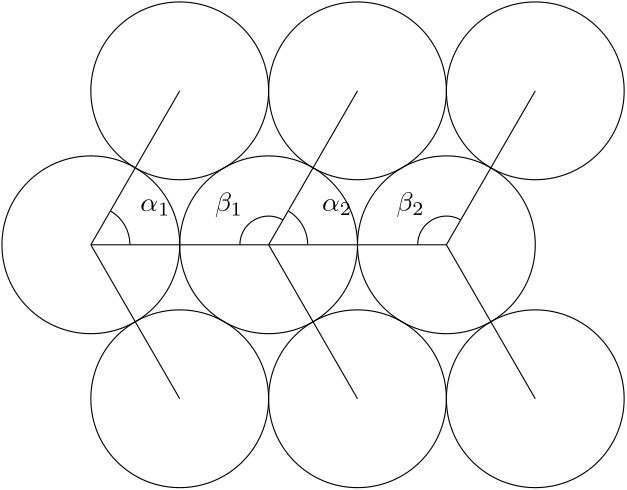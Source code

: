 <?xml version="1.0"?>
<!DOCTYPE ipe SYSTEM "ipe.dtd">
<ipe version="70107" creator="Ipe 7.2.2">
<info created="D:20160515185605" modified="D:20160726201725"/>
<ipestyle name="basic">
<symbol name="arrow/arc(spx)">
<path stroke="sym-stroke" fill="sym-stroke" pen="sym-pen">
0 0 m
-1 0.333 l
-1 -0.333 l
h
</path>
</symbol>
<symbol name="arrow/farc(spx)">
<path stroke="sym-stroke" fill="white" pen="sym-pen">
0 0 m
-1 0.333 l
-1 -0.333 l
h
</path>
</symbol>
<symbol name="arrow/ptarc(spx)">
<path stroke="sym-stroke" fill="sym-stroke" pen="sym-pen">
0 0 m
-1 0.333 l
-0.8 0 l
-1 -0.333 l
h
</path>
</symbol>
<symbol name="arrow/fptarc(spx)">
<path stroke="sym-stroke" fill="white" pen="sym-pen">
0 0 m
-1 0.333 l
-0.8 0 l
-1 -0.333 l
h
</path>
</symbol>
<symbol name="mark/circle(sx)" transformations="translations">
<path fill="sym-stroke">
0.6 0 0 0.6 0 0 e
0.4 0 0 0.4 0 0 e
</path>
</symbol>
<symbol name="mark/disk(sx)" transformations="translations">
<path fill="sym-stroke">
0.6 0 0 0.6 0 0 e
</path>
</symbol>
<symbol name="mark/fdisk(sfx)" transformations="translations">
<group>
<path fill="sym-fill">
0.5 0 0 0.5 0 0 e
</path>
<path fill="sym-stroke" fillrule="eofill">
0.6 0 0 0.6 0 0 e
0.4 0 0 0.4 0 0 e
</path>
</group>
</symbol>
<symbol name="mark/box(sx)" transformations="translations">
<path fill="sym-stroke" fillrule="eofill">
-0.6 -0.6 m
0.6 -0.6 l
0.6 0.6 l
-0.6 0.6 l
h
-0.4 -0.4 m
0.4 -0.4 l
0.4 0.4 l
-0.4 0.4 l
h
</path>
</symbol>
<symbol name="mark/square(sx)" transformations="translations">
<path fill="sym-stroke">
-0.6 -0.6 m
0.6 -0.6 l
0.6 0.6 l
-0.6 0.6 l
h
</path>
</symbol>
<symbol name="mark/fsquare(sfx)" transformations="translations">
<group>
<path fill="sym-fill">
-0.5 -0.5 m
0.5 -0.5 l
0.5 0.5 l
-0.5 0.5 l
h
</path>
<path fill="sym-stroke" fillrule="eofill">
-0.6 -0.6 m
0.6 -0.6 l
0.6 0.6 l
-0.6 0.6 l
h
-0.4 -0.4 m
0.4 -0.4 l
0.4 0.4 l
-0.4 0.4 l
h
</path>
</group>
</symbol>
<symbol name="mark/cross(sx)" transformations="translations">
<group>
<path fill="sym-stroke">
-0.43 -0.57 m
0.57 0.43 l
0.43 0.57 l
-0.57 -0.43 l
h
</path>
<path fill="sym-stroke">
-0.43 0.57 m
0.57 -0.43 l
0.43 -0.57 l
-0.57 0.43 l
h
</path>
</group>
</symbol>
<symbol name="arrow/fnormal(spx)">
<path stroke="sym-stroke" fill="white" pen="sym-pen">
0 0 m
-1 0.333 l
-1 -0.333 l
h
</path>
</symbol>
<symbol name="arrow/pointed(spx)">
<path stroke="sym-stroke" fill="sym-stroke" pen="sym-pen">
0 0 m
-1 0.333 l
-0.8 0 l
-1 -0.333 l
h
</path>
</symbol>
<symbol name="arrow/fpointed(spx)">
<path stroke="sym-stroke" fill="white" pen="sym-pen">
0 0 m
-1 0.333 l
-0.8 0 l
-1 -0.333 l
h
</path>
</symbol>
<symbol name="arrow/linear(spx)">
<path stroke="sym-stroke" pen="sym-pen">
-1 0.333 m
0 0 l
-1 -0.333 l
</path>
</symbol>
<symbol name="arrow/fdouble(spx)">
<path stroke="sym-stroke" fill="white" pen="sym-pen">
0 0 m
-1 0.333 l
-1 -0.333 l
h
-1 0 m
-2 0.333 l
-2 -0.333 l
h
</path>
</symbol>
<symbol name="arrow/double(spx)">
<path stroke="sym-stroke" fill="sym-stroke" pen="sym-pen">
0 0 m
-1 0.333 l
-1 -0.333 l
h
-1 0 m
-2 0.333 l
-2 -0.333 l
h
</path>
</symbol>
<pen name="heavier" value="0.8"/>
<pen name="fat" value="1.2"/>
<pen name="ultrafat" value="2"/>
<symbolsize name="large" value="5"/>
<symbolsize name="small" value="2"/>
<symbolsize name="tiny" value="1.1"/>
<arrowsize name="large" value="10"/>
<arrowsize name="small" value="5"/>
<arrowsize name="tiny" value="3"/>
<color name="red" value="1 0 0"/>
<color name="green" value="0 1 0"/>
<color name="blue" value="0 0 1"/>
<color name="yellow" value="1 1 0"/>
<color name="orange" value="1 0.647 0"/>
<color name="gold" value="1 0.843 0"/>
<color name="purple" value="0.627 0.125 0.941"/>
<color name="gray" value="0.745"/>
<color name="brown" value="0.647 0.165 0.165"/>
<color name="navy" value="0 0 0.502"/>
<color name="pink" value="1 0.753 0.796"/>
<color name="seagreen" value="0.18 0.545 0.341"/>
<color name="turquoise" value="0.251 0.878 0.816"/>
<color name="violet" value="0.933 0.51 0.933"/>
<color name="darkblue" value="0 0 0.545"/>
<color name="darkcyan" value="0 0.545 0.545"/>
<color name="darkgray" value="0.663"/>
<color name="darkgreen" value="0 0.392 0"/>
<color name="darkmagenta" value="0.545 0 0.545"/>
<color name="darkorange" value="1 0.549 0"/>
<color name="darkred" value="0.545 0 0"/>
<color name="lightblue" value="0.678 0.847 0.902"/>
<color name="lightcyan" value="0.878 1 1"/>
<color name="lightgray" value="0.827"/>
<color name="lightgreen" value="0.565 0.933 0.565"/>
<color name="lightyellow" value="1 1 0.878"/>
<dashstyle name="dashed" value="[4] 0"/>
<dashstyle name="dotted" value="[1 3] 0"/>
<dashstyle name="dash dotted" value="[4 2 1 2] 0"/>
<dashstyle name="dash dot dotted" value="[4 2 1 2 1 2] 0"/>
<textsize name="large" value="\large"/>
<textsize name="Large" value="\Large"/>
<textsize name="LARGE" value="\LARGE"/>
<textsize name="huge" value="\huge"/>
<textsize name="Huge" value="\Huge"/>
<textsize name="small" value="\small"/>
<textsize name="footnote" value="\footnotesize"/>
<textsize name="tiny" value="\tiny"/>
<textstyle name="center" begin="\begin{center}" end="\end{center}"/>
<textstyle name="itemize" begin="\begin{itemize}" end="\end{itemize}"/>
<textstyle name="item" begin="\begin{itemize}\item{}" end="\end{itemize}"/>
<gridsize name="4 pts" value="4"/>
<gridsize name="8 pts (~3 mm)" value="8"/>
<gridsize name="16 pts (~6 mm)" value="16"/>
<gridsize name="32 pts (~12 mm)" value="32"/>
<gridsize name="10 pts (~3.5 mm)" value="10"/>
<gridsize name="20 pts (~7 mm)" value="20"/>
<gridsize name="14 pts (~5 mm)" value="14"/>
<gridsize name="28 pts (~10 mm)" value="28"/>
<gridsize name="56 pts (~20 mm)" value="56"/>
<anglesize name="90 deg" value="90"/>
<anglesize name="60 deg" value="60"/>
<anglesize name="45 deg" value="45"/>
<anglesize name="30 deg" value="30"/>
<anglesize name="22.5 deg" value="22.5"/>
<opacity name="10%" value="0.1"/>
<opacity name="30%" value="0.3"/>
<opacity name="50%" value="0.5"/>
<opacity name="75%" value="0.75"/>
<tiling name="falling" angle="-60" step="4" width="1"/>
<tiling name="rising" angle="30" step="4" width="1"/>
</ipestyle>
<page>
<layer name="alpha"/>
<view layers="alpha" active="alpha"/>
<path layer="alpha" matrix="1 0 0 1 -32 32" stroke="black">
192 640 m
320 640 l
</path>
<path matrix="1 0 0 1 -32 32" stroke="black">
32 0 0 32 192 640 e
</path>
<path matrix="1 0 0 1 32 32" stroke="black">
32 0 0 32 192 640 e
</path>
<path matrix="1 0 0 1 0.00005 87.4256" stroke="black">
32 0 0 32 192 640 e
</path>
<path matrix="1 0 0 1 0.00005 -23.4261" stroke="black">
32 0 0 32 192 640 e
</path>
<path matrix="1 0 0 1 64.0001 87.4254" stroke="black">
32 0 0 32 192 640 e
</path>
<path matrix="1 0 0 1 64 -23.4256" stroke="black">
32 0 0 32 192 640 e
</path>
<path matrix="1 0 0 1 -32 32" stroke="black">
245.66 639.916 m
10.3401 0 0 -10.3401 256 640 261.068 649.013 a
</path>
<path matrix="1 0 0 1 -32 32" stroke="black">
199.078 652.16 m
14.0698 0 0 -14.0698 192 640 206.07 640.063 a
</path>
<text matrix="1 0 0 1 -38.0275 32.4959" transformations="translations" pos="215.854 651.58" stroke="black" type="label" width="10.842" height="4.294" depth="1.49" valign="baseline">$\alpha_1$</text>
<text matrix="1 0 0 1 -11.1811 32.4959" transformations="translations" pos="215.854 651.58" stroke="black" type="label" width="10.104" height="6.926" depth="1.93" valign="baseline">$\beta_1$</text>
<path matrix="1 0 0 1 96 32" stroke="black">
32 0 0 32 192 640 e
</path>
<path matrix="1 0 0 1 128 87.426" stroke="black">
32 0 0 32 192 640 e
</path>
<text matrix="1 0 0 1 27.3399 32.6073" transformations="translations" pos="215.854 651.58" stroke="black" type="label" width="10.842" height="4.294" depth="1.49" valign="baseline">$\alpha_2$</text>
<text matrix="1 0 0 1 54.1869 32.6073" transformations="translations" pos="215.854 651.58" stroke="black" type="label" width="10.104" height="6.926" depth="1.93" valign="baseline">$\beta_2$</text>
<path matrix="1 0 0 1 32.0041 31.9997" stroke="black">
245.66 639.916 m
10.3401 0 0 -10.3401 256 640 261.068 649.013 a
</path>
<path matrix="1 0 0 1 32.0041 31.9997" stroke="black">
199.078 652.16 m
14.0698 0 0 -14.0698 192 640 206.07 640.063 a
</path>
<path matrix="1 0 0 1 127.996 -23.4259" stroke="black">
32 0 0 32 192 640 e
</path>
<path matrix="0 -1 1 0 -432 912" stroke="black">
240 592 m
295.426 624 l
</path>
<path matrix="0 -1 1 0 -432 912" stroke="black">
240 656.004 m
295.426 688 l
</path>
<path matrix="0 -1 1 0 -432 912" stroke="black">
240 720.004 m
295.426 751.996 l
</path>
<path matrix="0 -1 1 0 -432 912" stroke="black">
240 720 m
184.574 752 l
</path>
<path matrix="0 -1 1 0 -432 912" stroke="black">
240 656 m
184.575 688 l
</path>
<path matrix="0 -1 1 0 -432 912" stroke="black">
240 592 m
184.574 624 l
</path>
</page>
</ipe>

